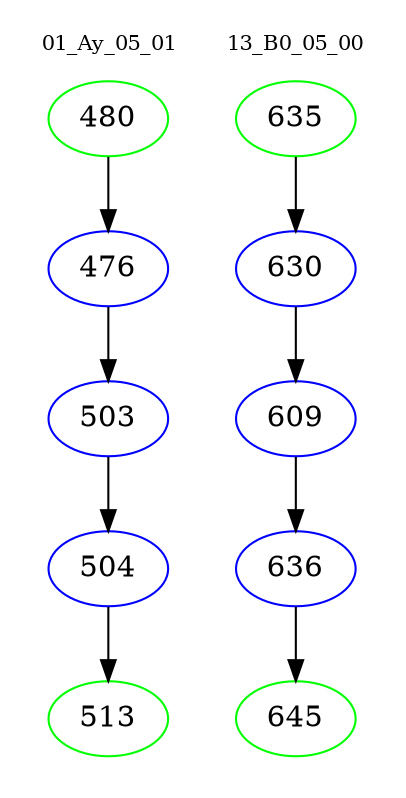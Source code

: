 digraph{
subgraph cluster_0 {
color = white
label = "01_Ay_05_01";
fontsize=10;
T0_480 [label="480", color="green"]
T0_480 -> T0_476 [color="black"]
T0_476 [label="476", color="blue"]
T0_476 -> T0_503 [color="black"]
T0_503 [label="503", color="blue"]
T0_503 -> T0_504 [color="black"]
T0_504 [label="504", color="blue"]
T0_504 -> T0_513 [color="black"]
T0_513 [label="513", color="green"]
}
subgraph cluster_1 {
color = white
label = "13_B0_05_00";
fontsize=10;
T1_635 [label="635", color="green"]
T1_635 -> T1_630 [color="black"]
T1_630 [label="630", color="blue"]
T1_630 -> T1_609 [color="black"]
T1_609 [label="609", color="blue"]
T1_609 -> T1_636 [color="black"]
T1_636 [label="636", color="blue"]
T1_636 -> T1_645 [color="black"]
T1_645 [label="645", color="green"]
}
}
